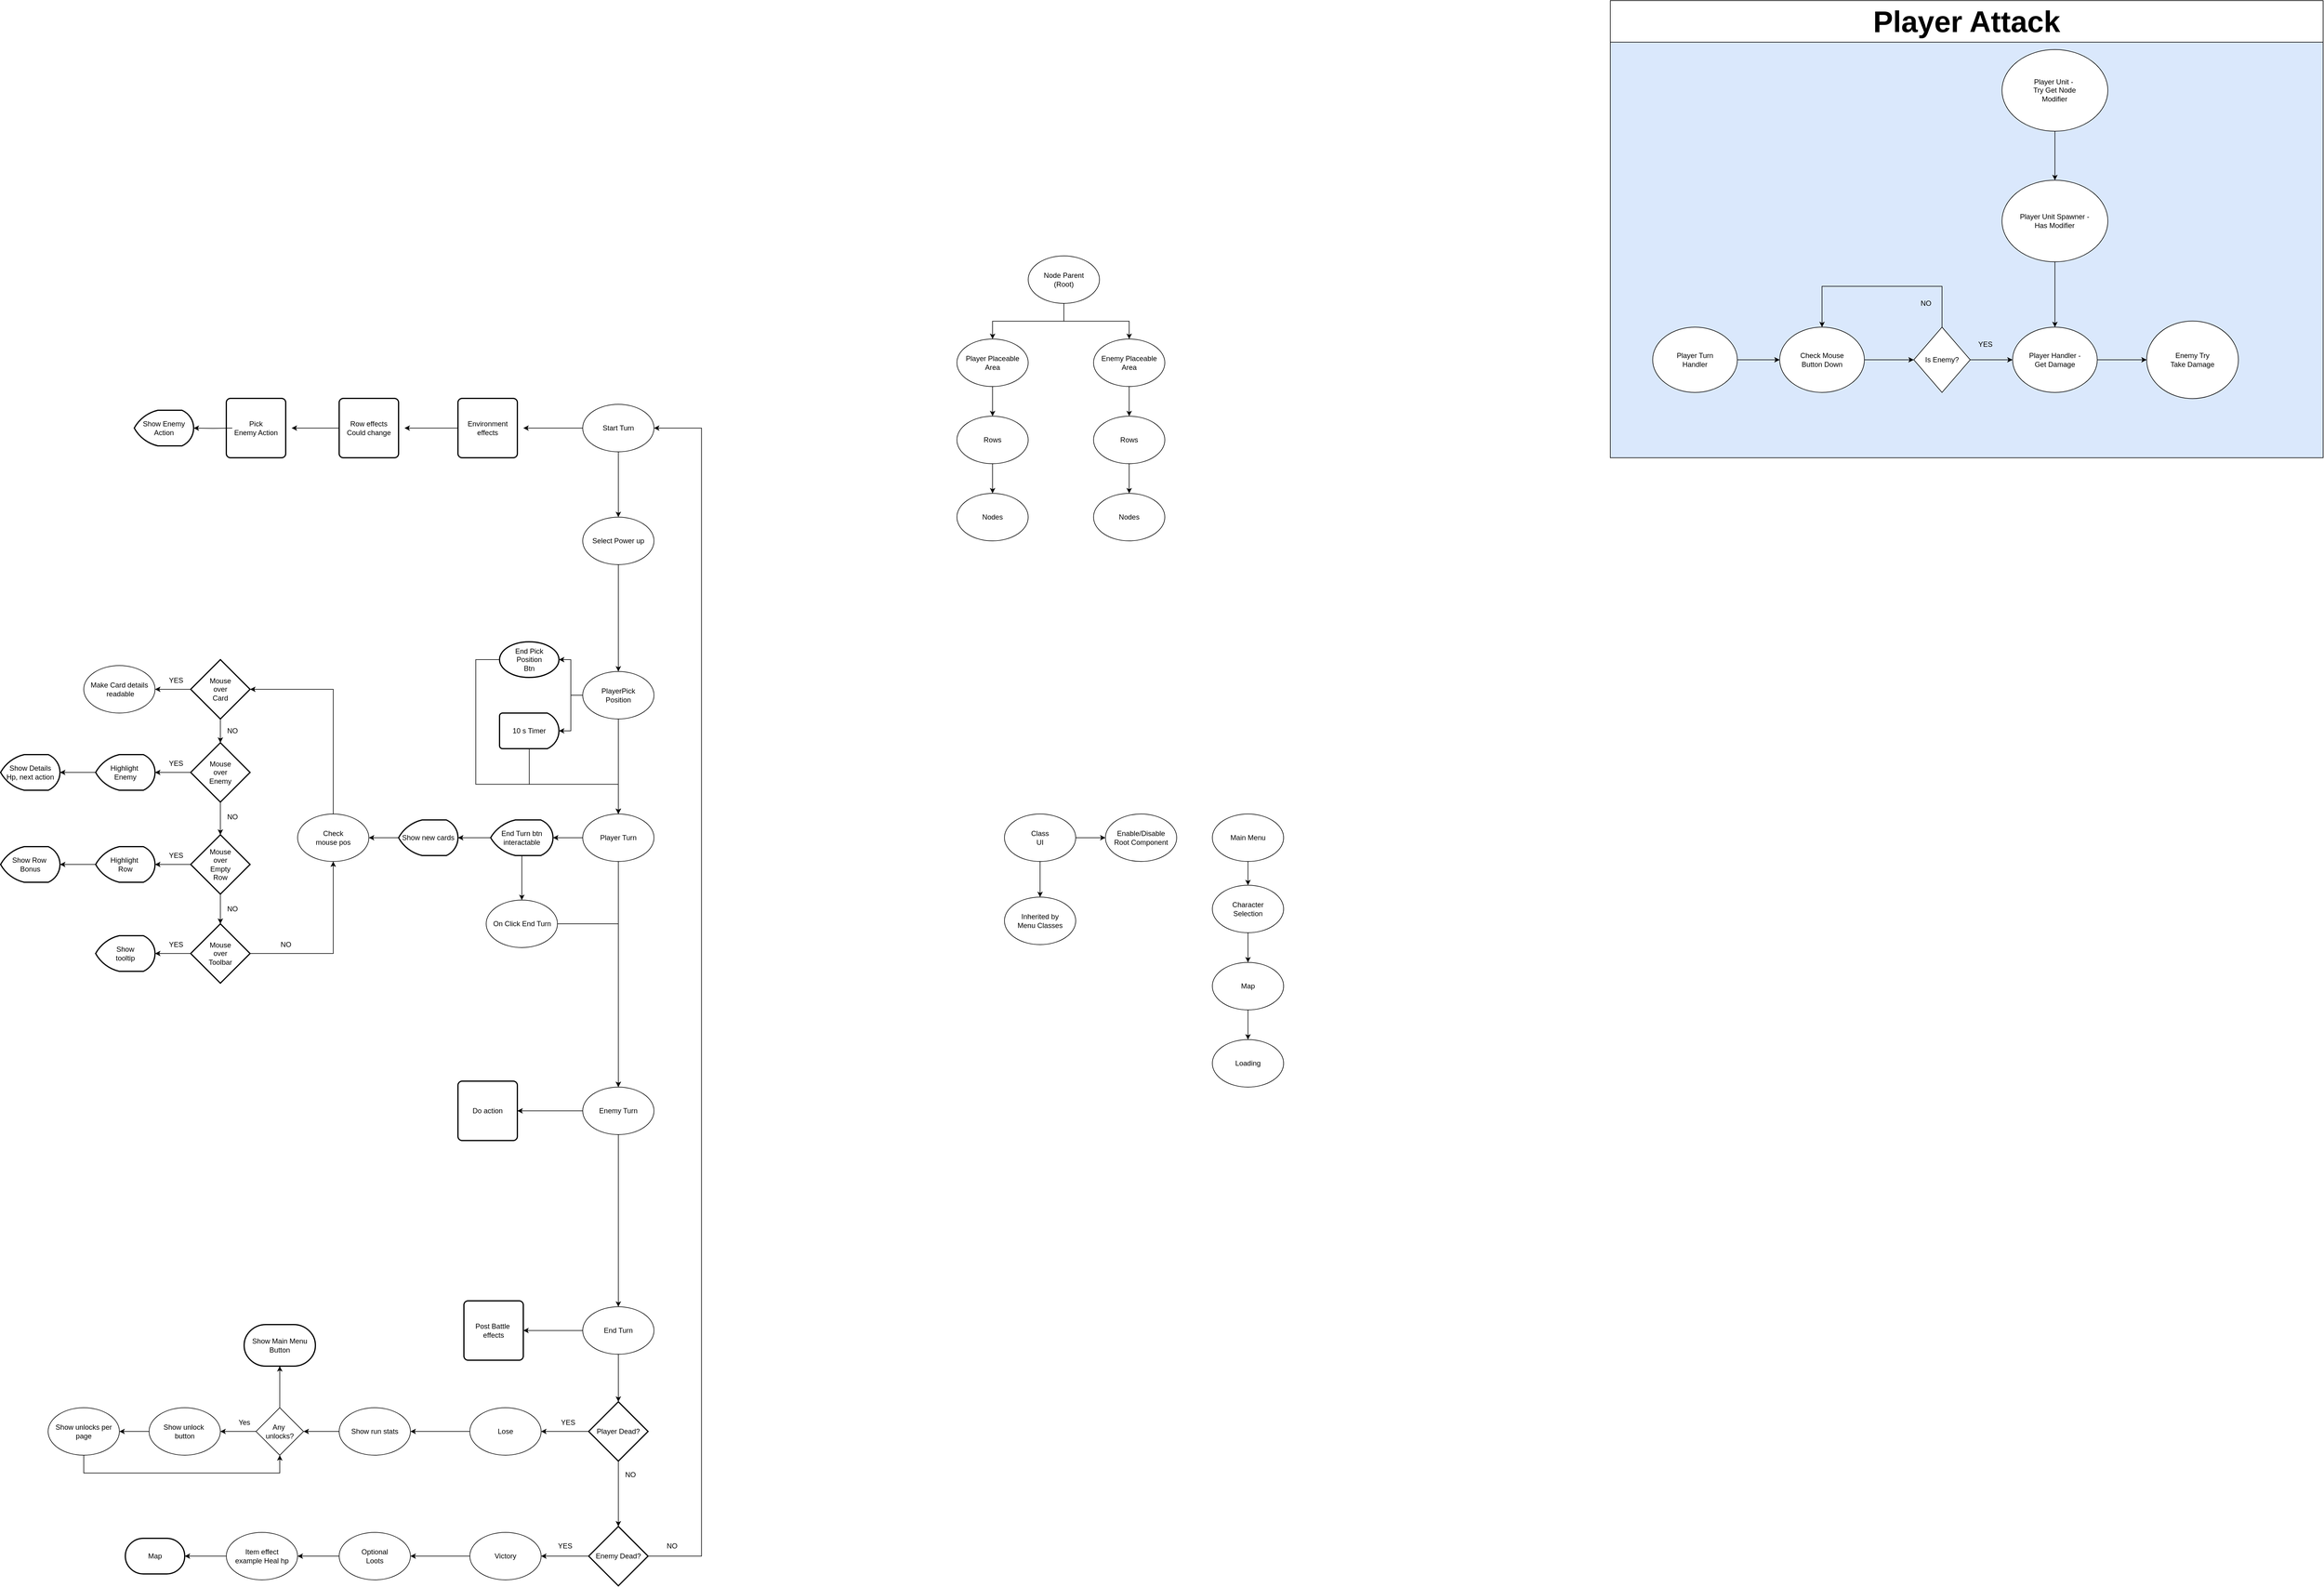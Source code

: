 <mxfile version="26.2.9">
  <diagram name="Page-1" id="uYaT6Kv0SU_o9kPGwDmr">
    <mxGraphModel dx="3152" dy="3391" grid="1" gridSize="10" guides="1" tooltips="1" connect="1" arrows="1" fold="1" page="1" pageScale="1" pageWidth="850" pageHeight="1100" math="0" shadow="0">
      <root>
        <mxCell id="0" />
        <mxCell id="1" parent="0" />
        <mxCell id="bbZ6ZN18grUARAi-AjBU-4" style="edgeStyle=orthogonalEdgeStyle;rounded=0;orthogonalLoop=1;jettySize=auto;html=1;entryX=0.5;entryY=0;entryDx=0;entryDy=0;" parent="1" source="OS3mKAPkZy1OICuxcwNQ-1" target="OS3mKAPkZy1OICuxcwNQ-2" edge="1">
          <mxGeometry relative="1" as="geometry" />
        </mxCell>
        <mxCell id="OS3mKAPkZy1OICuxcwNQ-1" value="Select Power up" style="ellipse;whiteSpace=wrap;html=1;" parent="1" vertex="1">
          <mxGeometry x="230" y="-440" width="120" height="80" as="geometry" />
        </mxCell>
        <mxCell id="bbZ6ZN18grUARAi-AjBU-2" style="edgeStyle=orthogonalEdgeStyle;rounded=0;orthogonalLoop=1;jettySize=auto;html=1;" parent="1" source="OS3mKAPkZy1OICuxcwNQ-2" target="OS3mKAPkZy1OICuxcwNQ-5" edge="1">
          <mxGeometry relative="1" as="geometry" />
        </mxCell>
        <mxCell id="OS3mKAPkZy1OICuxcwNQ-2" value="PlayerPick&lt;div&gt;Position&lt;/div&gt;" style="ellipse;whiteSpace=wrap;html=1;" parent="1" vertex="1">
          <mxGeometry x="230" y="-180" width="120" height="80" as="geometry" />
        </mxCell>
        <mxCell id="t4_ijsETieM0t6LIqUsj-41" style="edgeStyle=orthogonalEdgeStyle;rounded=0;orthogonalLoop=1;jettySize=auto;html=1;entryX=1;entryY=0.5;entryDx=0;entryDy=0;" parent="1" source="OS3mKAPkZy1OICuxcwNQ-4" edge="1">
          <mxGeometry relative="1" as="geometry">
            <mxPoint x="130" y="-590" as="targetPoint" />
          </mxGeometry>
        </mxCell>
        <mxCell id="t4_ijsETieM0t6LIqUsj-69" style="edgeStyle=orthogonalEdgeStyle;rounded=0;orthogonalLoop=1;jettySize=auto;html=1;entryX=0.5;entryY=0;entryDx=0;entryDy=0;" parent="1" source="OS3mKAPkZy1OICuxcwNQ-4" target="OS3mKAPkZy1OICuxcwNQ-1" edge="1">
          <mxGeometry relative="1" as="geometry" />
        </mxCell>
        <mxCell id="OS3mKAPkZy1OICuxcwNQ-4" value="Start Turn" style="ellipse;whiteSpace=wrap;html=1;" parent="1" vertex="1">
          <mxGeometry x="230" y="-630" width="120" height="80" as="geometry" />
        </mxCell>
        <mxCell id="OS3mKAPkZy1OICuxcwNQ-9" style="edgeStyle=orthogonalEdgeStyle;rounded=0;orthogonalLoop=1;jettySize=auto;html=1;entryX=0.5;entryY=0;entryDx=0;entryDy=0;" parent="1" source="OS3mKAPkZy1OICuxcwNQ-5" target="OS3mKAPkZy1OICuxcwNQ-8" edge="1">
          <mxGeometry relative="1" as="geometry" />
        </mxCell>
        <mxCell id="OS3mKAPkZy1OICuxcwNQ-5" value="Player Turn" style="ellipse;whiteSpace=wrap;html=1;" parent="1" vertex="1">
          <mxGeometry x="230" y="60" width="120" height="80" as="geometry" />
        </mxCell>
        <mxCell id="OS3mKAPkZy1OICuxcwNQ-11" style="edgeStyle=orthogonalEdgeStyle;rounded=0;orthogonalLoop=1;jettySize=auto;html=1;entryX=0.5;entryY=0;entryDx=0;entryDy=0;" parent="1" source="OS3mKAPkZy1OICuxcwNQ-8" target="OS3mKAPkZy1OICuxcwNQ-10" edge="1">
          <mxGeometry relative="1" as="geometry" />
        </mxCell>
        <mxCell id="t4_ijsETieM0t6LIqUsj-39" style="edgeStyle=orthogonalEdgeStyle;rounded=0;orthogonalLoop=1;jettySize=auto;html=1;entryX=1;entryY=0.5;entryDx=0;entryDy=0;" parent="1" source="OS3mKAPkZy1OICuxcwNQ-8" target="t4_ijsETieM0t6LIqUsj-38" edge="1">
          <mxGeometry relative="1" as="geometry" />
        </mxCell>
        <mxCell id="OS3mKAPkZy1OICuxcwNQ-8" value="Enemy Turn" style="ellipse;whiteSpace=wrap;html=1;" parent="1" vertex="1">
          <mxGeometry x="230" y="520" width="120" height="80" as="geometry" />
        </mxCell>
        <mxCell id="OS3mKAPkZy1OICuxcwNQ-13" style="edgeStyle=orthogonalEdgeStyle;rounded=0;orthogonalLoop=1;jettySize=auto;html=1;" parent="1" source="OS3mKAPkZy1OICuxcwNQ-10" target="OS3mKAPkZy1OICuxcwNQ-12" edge="1">
          <mxGeometry relative="1" as="geometry" />
        </mxCell>
        <mxCell id="t4_ijsETieM0t6LIqUsj-37" style="edgeStyle=orthogonalEdgeStyle;rounded=0;orthogonalLoop=1;jettySize=auto;html=1;" parent="1" source="OS3mKAPkZy1OICuxcwNQ-10" target="t4_ijsETieM0t6LIqUsj-36" edge="1">
          <mxGeometry relative="1" as="geometry" />
        </mxCell>
        <mxCell id="OS3mKAPkZy1OICuxcwNQ-10" value="End Turn" style="ellipse;whiteSpace=wrap;html=1;" parent="1" vertex="1">
          <mxGeometry x="230" y="890" width="120" height="80" as="geometry" />
        </mxCell>
        <mxCell id="OS3mKAPkZy1OICuxcwNQ-15" style="edgeStyle=orthogonalEdgeStyle;rounded=0;orthogonalLoop=1;jettySize=auto;html=1;" parent="1" source="OS3mKAPkZy1OICuxcwNQ-12" target="OS3mKAPkZy1OICuxcwNQ-14" edge="1">
          <mxGeometry relative="1" as="geometry" />
        </mxCell>
        <mxCell id="OS3mKAPkZy1OICuxcwNQ-12" value="Player Dead?" style="strokeWidth=2;html=1;shape=mxgraph.flowchart.decision;whiteSpace=wrap;" parent="1" vertex="1">
          <mxGeometry x="240" y="1050" width="100" height="100" as="geometry" />
        </mxCell>
        <mxCell id="QmYlwwuaD85ARAM7p4Gj-2" style="edgeStyle=orthogonalEdgeStyle;rounded=0;orthogonalLoop=1;jettySize=auto;html=1;entryX=1;entryY=0.5;entryDx=0;entryDy=0;" parent="1" source="OS3mKAPkZy1OICuxcwNQ-14" target="QmYlwwuaD85ARAM7p4Gj-1" edge="1">
          <mxGeometry relative="1" as="geometry" />
        </mxCell>
        <mxCell id="OS3mKAPkZy1OICuxcwNQ-14" value="Lose" style="ellipse;whiteSpace=wrap;html=1;" parent="1" vertex="1">
          <mxGeometry x="40" y="1060" width="120" height="80" as="geometry" />
        </mxCell>
        <mxCell id="OS3mKAPkZy1OICuxcwNQ-16" value="YES" style="text;html=1;align=center;verticalAlign=middle;resizable=0;points=[];autosize=1;strokeColor=none;fillColor=none;" parent="1" vertex="1">
          <mxGeometry x="180" y="1070" width="50" height="30" as="geometry" />
        </mxCell>
        <mxCell id="OS3mKAPkZy1OICuxcwNQ-20" style="edgeStyle=orthogonalEdgeStyle;rounded=0;orthogonalLoop=1;jettySize=auto;html=1;exitX=0;exitY=0.5;exitDx=0;exitDy=0;exitPerimeter=0;entryX=1;entryY=0.5;entryDx=0;entryDy=0;" parent="1" source="OS3mKAPkZy1OICuxcwNQ-18" target="OS3mKAPkZy1OICuxcwNQ-19" edge="1">
          <mxGeometry relative="1" as="geometry" />
        </mxCell>
        <mxCell id="bbZ6ZN18grUARAi-AjBU-6" style="edgeStyle=orthogonalEdgeStyle;rounded=0;orthogonalLoop=1;jettySize=auto;html=1;entryX=1;entryY=0.5;entryDx=0;entryDy=0;" parent="1" source="OS3mKAPkZy1OICuxcwNQ-18" target="OS3mKAPkZy1OICuxcwNQ-4" edge="1">
          <mxGeometry relative="1" as="geometry">
            <Array as="points">
              <mxPoint x="430" y="1310" />
              <mxPoint x="430" y="-590" />
            </Array>
          </mxGeometry>
        </mxCell>
        <mxCell id="OS3mKAPkZy1OICuxcwNQ-18" value="Enemy Dead?" style="strokeWidth=2;html=1;shape=mxgraph.flowchart.decision;whiteSpace=wrap;" parent="1" vertex="1">
          <mxGeometry x="240" y="1260" width="100" height="100" as="geometry" />
        </mxCell>
        <mxCell id="id3f2C6Toix-JOWdeI2l-3" style="edgeStyle=orthogonalEdgeStyle;rounded=0;orthogonalLoop=1;jettySize=auto;html=1;entryX=1;entryY=0.5;entryDx=0;entryDy=0;" parent="1" source="OS3mKAPkZy1OICuxcwNQ-19" target="id3f2C6Toix-JOWdeI2l-1" edge="1">
          <mxGeometry relative="1" as="geometry" />
        </mxCell>
        <mxCell id="OS3mKAPkZy1OICuxcwNQ-19" value="Victory" style="ellipse;whiteSpace=wrap;html=1;" parent="1" vertex="1">
          <mxGeometry x="40" y="1270" width="120" height="80" as="geometry" />
        </mxCell>
        <mxCell id="OS3mKAPkZy1OICuxcwNQ-21" value="YES" style="text;html=1;align=center;verticalAlign=middle;resizable=0;points=[];autosize=1;strokeColor=none;fillColor=none;" parent="1" vertex="1">
          <mxGeometry x="175" y="1278" width="50" height="30" as="geometry" />
        </mxCell>
        <mxCell id="OS3mKAPkZy1OICuxcwNQ-22" style="edgeStyle=orthogonalEdgeStyle;rounded=0;orthogonalLoop=1;jettySize=auto;html=1;entryX=0.5;entryY=0;entryDx=0;entryDy=0;entryPerimeter=0;" parent="1" source="OS3mKAPkZy1OICuxcwNQ-12" target="OS3mKAPkZy1OICuxcwNQ-18" edge="1">
          <mxGeometry relative="1" as="geometry" />
        </mxCell>
        <mxCell id="OS3mKAPkZy1OICuxcwNQ-23" value="NO" style="text;html=1;align=center;verticalAlign=middle;resizable=0;points=[];autosize=1;strokeColor=none;fillColor=none;" parent="1" vertex="1">
          <mxGeometry x="290" y="1158" width="40" height="30" as="geometry" />
        </mxCell>
        <mxCell id="OS3mKAPkZy1OICuxcwNQ-25" value="NO" style="text;html=1;align=center;verticalAlign=middle;resizable=0;points=[];autosize=1;strokeColor=none;fillColor=none;" parent="1" vertex="1">
          <mxGeometry x="360" y="1278" width="40" height="30" as="geometry" />
        </mxCell>
        <mxCell id="QmYlwwuaD85ARAM7p4Gj-4" style="edgeStyle=orthogonalEdgeStyle;rounded=0;orthogonalLoop=1;jettySize=auto;html=1;entryX=1;entryY=0.5;entryDx=0;entryDy=0;" parent="1" source="QmYlwwuaD85ARAM7p4Gj-1" target="QmYlwwuaD85ARAM7p4Gj-3" edge="1">
          <mxGeometry relative="1" as="geometry" />
        </mxCell>
        <mxCell id="QmYlwwuaD85ARAM7p4Gj-1" value="Show run stats" style="ellipse;whiteSpace=wrap;html=1;" parent="1" vertex="1">
          <mxGeometry x="-180" y="1060" width="120" height="80" as="geometry" />
        </mxCell>
        <mxCell id="QmYlwwuaD85ARAM7p4Gj-9" style="edgeStyle=orthogonalEdgeStyle;rounded=0;orthogonalLoop=1;jettySize=auto;html=1;entryX=1;entryY=0.5;entryDx=0;entryDy=0;" parent="1" source="QmYlwwuaD85ARAM7p4Gj-3" target="QmYlwwuaD85ARAM7p4Gj-8" edge="1">
          <mxGeometry relative="1" as="geometry" />
        </mxCell>
        <mxCell id="QmYlwwuaD85ARAM7p4Gj-3" value="Any&amp;nbsp;&lt;div&gt;unlocks?&lt;/div&gt;" style="rhombus;whiteSpace=wrap;html=1;" parent="1" vertex="1">
          <mxGeometry x="-320" y="1060" width="80" height="80" as="geometry" />
        </mxCell>
        <mxCell id="QmYlwwuaD85ARAM7p4Gj-11" style="edgeStyle=orthogonalEdgeStyle;rounded=0;orthogonalLoop=1;jettySize=auto;html=1;" parent="1" source="QmYlwwuaD85ARAM7p4Gj-8" target="QmYlwwuaD85ARAM7p4Gj-10" edge="1">
          <mxGeometry relative="1" as="geometry" />
        </mxCell>
        <mxCell id="QmYlwwuaD85ARAM7p4Gj-8" value="Show unlock&amp;nbsp;&lt;div&gt;button&lt;/div&gt;" style="ellipse;whiteSpace=wrap;html=1;" parent="1" vertex="1">
          <mxGeometry x="-500" y="1060" width="120" height="80" as="geometry" />
        </mxCell>
        <mxCell id="QmYlwwuaD85ARAM7p4Gj-12" style="edgeStyle=orthogonalEdgeStyle;rounded=0;orthogonalLoop=1;jettySize=auto;html=1;entryX=0.5;entryY=1;entryDx=0;entryDy=0;" parent="1" source="QmYlwwuaD85ARAM7p4Gj-10" target="QmYlwwuaD85ARAM7p4Gj-3" edge="1">
          <mxGeometry relative="1" as="geometry">
            <Array as="points">
              <mxPoint x="-610" y="1170" />
              <mxPoint x="-280" y="1170" />
            </Array>
          </mxGeometry>
        </mxCell>
        <mxCell id="QmYlwwuaD85ARAM7p4Gj-10" value="Show unlocks per page" style="ellipse;whiteSpace=wrap;html=1;" parent="1" vertex="1">
          <mxGeometry x="-670" y="1060" width="120" height="80" as="geometry" />
        </mxCell>
        <mxCell id="QmYlwwuaD85ARAM7p4Gj-13" value="Yes" style="text;html=1;align=center;verticalAlign=middle;resizable=0;points=[];autosize=1;strokeColor=none;fillColor=none;" parent="1" vertex="1">
          <mxGeometry x="-360" y="1070" width="40" height="30" as="geometry" />
        </mxCell>
        <mxCell id="bbZ6ZN18grUARAi-AjBU-9" value="Map" style="strokeWidth=2;html=1;shape=mxgraph.flowchart.terminator;whiteSpace=wrap;" parent="1" vertex="1">
          <mxGeometry x="-540" y="1280" width="100" height="60" as="geometry" />
        </mxCell>
        <mxCell id="bbZ6ZN18grUARAi-AjBU-11" value="Show Main Menu Button" style="strokeWidth=2;html=1;shape=mxgraph.flowchart.terminator;whiteSpace=wrap;" parent="1" vertex="1">
          <mxGeometry x="-340" y="920" width="120" height="70" as="geometry" />
        </mxCell>
        <mxCell id="bbZ6ZN18grUARAi-AjBU-12" style="edgeStyle=orthogonalEdgeStyle;rounded=0;orthogonalLoop=1;jettySize=auto;html=1;entryX=0.5;entryY=1;entryDx=0;entryDy=0;entryPerimeter=0;" parent="1" source="QmYlwwuaD85ARAM7p4Gj-3" target="bbZ6ZN18grUARAi-AjBU-11" edge="1">
          <mxGeometry relative="1" as="geometry" />
        </mxCell>
        <mxCell id="id3f2C6Toix-JOWdeI2l-5" style="edgeStyle=orthogonalEdgeStyle;rounded=0;orthogonalLoop=1;jettySize=auto;html=1;entryX=1;entryY=0.5;entryDx=0;entryDy=0;" parent="1" source="id3f2C6Toix-JOWdeI2l-1" target="id3f2C6Toix-JOWdeI2l-4" edge="1">
          <mxGeometry relative="1" as="geometry" />
        </mxCell>
        <mxCell id="id3f2C6Toix-JOWdeI2l-1" value="Optional&lt;div&gt;Loots&lt;/div&gt;" style="ellipse;whiteSpace=wrap;html=1;" parent="1" vertex="1">
          <mxGeometry x="-180" y="1270" width="120" height="80" as="geometry" />
        </mxCell>
        <mxCell id="id3f2C6Toix-JOWdeI2l-4" value="Item effect&lt;div&gt;example Heal hp&lt;/div&gt;" style="ellipse;whiteSpace=wrap;html=1;" parent="1" vertex="1">
          <mxGeometry x="-370" y="1270" width="120" height="80" as="geometry" />
        </mxCell>
        <mxCell id="id3f2C6Toix-JOWdeI2l-6" style="edgeStyle=orthogonalEdgeStyle;rounded=0;orthogonalLoop=1;jettySize=auto;html=1;entryX=1;entryY=0.5;entryDx=0;entryDy=0;entryPerimeter=0;" parent="1" source="id3f2C6Toix-JOWdeI2l-4" target="bbZ6ZN18grUARAi-AjBU-9" edge="1">
          <mxGeometry relative="1" as="geometry" />
        </mxCell>
        <mxCell id="t4_ijsETieM0t6LIqUsj-3" style="edgeStyle=orthogonalEdgeStyle;rounded=0;orthogonalLoop=1;jettySize=auto;html=1;" parent="1" source="t4_ijsETieM0t6LIqUsj-1" target="t4_ijsETieM0t6LIqUsj-2" edge="1">
          <mxGeometry relative="1" as="geometry" />
        </mxCell>
        <mxCell id="t4_ijsETieM0t6LIqUsj-5" style="edgeStyle=orthogonalEdgeStyle;rounded=0;orthogonalLoop=1;jettySize=auto;html=1;" parent="1" source="t4_ijsETieM0t6LIqUsj-1" target="t4_ijsETieM0t6LIqUsj-4" edge="1">
          <mxGeometry relative="1" as="geometry" />
        </mxCell>
        <mxCell id="t4_ijsETieM0t6LIqUsj-1" value="&lt;div&gt;Class&lt;/div&gt;UI" style="ellipse;whiteSpace=wrap;html=1;" parent="1" vertex="1">
          <mxGeometry x="940" y="60" width="120" height="80" as="geometry" />
        </mxCell>
        <mxCell id="t4_ijsETieM0t6LIqUsj-2" value="Enable/Disable&lt;div&gt;Root Component&lt;/div&gt;" style="ellipse;whiteSpace=wrap;html=1;" parent="1" vertex="1">
          <mxGeometry x="1110" y="60" width="120" height="80" as="geometry" />
        </mxCell>
        <mxCell id="t4_ijsETieM0t6LIqUsj-4" value="Inherited by&lt;div&gt;Menu Classes&lt;/div&gt;" style="ellipse;whiteSpace=wrap;html=1;" parent="1" vertex="1">
          <mxGeometry x="940" y="200" width="120" height="80" as="geometry" />
        </mxCell>
        <mxCell id="t4_ijsETieM0t6LIqUsj-9" style="edgeStyle=orthogonalEdgeStyle;rounded=0;orthogonalLoop=1;jettySize=auto;html=1;entryX=0.5;entryY=0;entryDx=0;entryDy=0;" parent="1" source="t4_ijsETieM0t6LIqUsj-6" target="t4_ijsETieM0t6LIqUsj-7" edge="1">
          <mxGeometry relative="1" as="geometry" />
        </mxCell>
        <mxCell id="t4_ijsETieM0t6LIqUsj-6" value="Main Menu" style="ellipse;whiteSpace=wrap;html=1;" parent="1" vertex="1">
          <mxGeometry x="1290" y="60" width="120" height="80" as="geometry" />
        </mxCell>
        <mxCell id="t4_ijsETieM0t6LIqUsj-10" style="edgeStyle=orthogonalEdgeStyle;rounded=0;orthogonalLoop=1;jettySize=auto;html=1;entryX=0.5;entryY=0;entryDx=0;entryDy=0;" parent="1" source="t4_ijsETieM0t6LIqUsj-7" target="t4_ijsETieM0t6LIqUsj-8" edge="1">
          <mxGeometry relative="1" as="geometry" />
        </mxCell>
        <mxCell id="t4_ijsETieM0t6LIqUsj-7" value="Character&lt;div&gt;Selection&lt;/div&gt;" style="ellipse;whiteSpace=wrap;html=1;" parent="1" vertex="1">
          <mxGeometry x="1290" y="180" width="120" height="80" as="geometry" />
        </mxCell>
        <mxCell id="t4_ijsETieM0t6LIqUsj-12" style="edgeStyle=orthogonalEdgeStyle;rounded=0;orthogonalLoop=1;jettySize=auto;html=1;entryX=0.5;entryY=0;entryDx=0;entryDy=0;" parent="1" source="t4_ijsETieM0t6LIqUsj-8" target="t4_ijsETieM0t6LIqUsj-11" edge="1">
          <mxGeometry relative="1" as="geometry" />
        </mxCell>
        <mxCell id="t4_ijsETieM0t6LIqUsj-8" value="Map" style="ellipse;whiteSpace=wrap;html=1;" parent="1" vertex="1">
          <mxGeometry x="1290" y="310" width="120" height="80" as="geometry" />
        </mxCell>
        <mxCell id="t4_ijsETieM0t6LIqUsj-11" value="Loading" style="ellipse;whiteSpace=wrap;html=1;" parent="1" vertex="1">
          <mxGeometry x="1290" y="440" width="120" height="80" as="geometry" />
        </mxCell>
        <mxCell id="t4_ijsETieM0t6LIqUsj-36" value="Post Battle&amp;nbsp;&lt;div&gt;effects&lt;/div&gt;" style="rounded=1;whiteSpace=wrap;html=1;absoluteArcSize=1;arcSize=14;strokeWidth=2;" parent="1" vertex="1">
          <mxGeometry x="30" y="880" width="100" height="100" as="geometry" />
        </mxCell>
        <mxCell id="t4_ijsETieM0t6LIqUsj-38" value="Do action" style="rounded=1;whiteSpace=wrap;html=1;absoluteArcSize=1;arcSize=14;strokeWidth=2;" parent="1" vertex="1">
          <mxGeometry x="20" y="510" width="100" height="100" as="geometry" />
        </mxCell>
        <mxCell id="t4_ijsETieM0t6LIqUsj-43" style="edgeStyle=orthogonalEdgeStyle;rounded=0;orthogonalLoop=1;jettySize=auto;html=1;entryX=1;entryY=0.5;entryDx=0;entryDy=0;" parent="1" edge="1">
          <mxGeometry relative="1" as="geometry">
            <mxPoint x="30" y="-590" as="sourcePoint" />
            <mxPoint x="-70" y="-590" as="targetPoint" />
          </mxGeometry>
        </mxCell>
        <mxCell id="t4_ijsETieM0t6LIqUsj-40" value="Environment effects" style="rounded=1;whiteSpace=wrap;html=1;absoluteArcSize=1;arcSize=14;strokeWidth=2;" parent="1" vertex="1">
          <mxGeometry x="20" y="-640" width="100" height="100" as="geometry" />
        </mxCell>
        <mxCell id="t4_ijsETieM0t6LIqUsj-45" style="edgeStyle=orthogonalEdgeStyle;rounded=0;orthogonalLoop=1;jettySize=auto;html=1;entryX=1;entryY=0.5;entryDx=0;entryDy=0;" parent="1" edge="1">
          <mxGeometry relative="1" as="geometry">
            <mxPoint x="-170" y="-590" as="sourcePoint" />
            <mxPoint x="-260" y="-590" as="targetPoint" />
          </mxGeometry>
        </mxCell>
        <mxCell id="t4_ijsETieM0t6LIqUsj-42" value="Row effects&lt;div&gt;Could change&lt;/div&gt;" style="rounded=1;whiteSpace=wrap;html=1;absoluteArcSize=1;arcSize=14;strokeWidth=2;" parent="1" vertex="1">
          <mxGeometry x="-180" y="-640" width="100" height="100" as="geometry" />
        </mxCell>
        <mxCell id="t4_ijsETieM0t6LIqUsj-44" value="&lt;div&gt;Pick&lt;/div&gt;Enemy Action" style="rounded=1;whiteSpace=wrap;html=1;absoluteArcSize=1;arcSize=14;strokeWidth=2;" parent="1" vertex="1">
          <mxGeometry x="-370" y="-640" width="100" height="100" as="geometry" />
        </mxCell>
        <mxCell id="t4_ijsETieM0t6LIqUsj-46" value="Show Enemy&lt;div&gt;Action&lt;/div&gt;" style="strokeWidth=2;html=1;shape=mxgraph.flowchart.display;whiteSpace=wrap;" parent="1" vertex="1">
          <mxGeometry x="-525" y="-620" width="100" height="60" as="geometry" />
        </mxCell>
        <mxCell id="t4_ijsETieM0t6LIqUsj-48" style="edgeStyle=orthogonalEdgeStyle;rounded=0;orthogonalLoop=1;jettySize=auto;html=1;entryX=1;entryY=0.5;entryDx=0;entryDy=0;entryPerimeter=0;" parent="1" target="t4_ijsETieM0t6LIqUsj-46" edge="1">
          <mxGeometry relative="1" as="geometry">
            <mxPoint x="-360" y="-590" as="sourcePoint" />
          </mxGeometry>
        </mxCell>
        <mxCell id="t4_ijsETieM0t6LIqUsj-59" style="edgeStyle=orthogonalEdgeStyle;rounded=0;orthogonalLoop=1;jettySize=auto;html=1;entryX=0.5;entryY=0;entryDx=0;entryDy=0;" parent="1" source="t4_ijsETieM0t6LIqUsj-49" target="OS3mKAPkZy1OICuxcwNQ-5" edge="1">
          <mxGeometry relative="1" as="geometry">
            <Array as="points">
              <mxPoint x="140" y="10" />
              <mxPoint x="290" y="10" />
            </Array>
          </mxGeometry>
        </mxCell>
        <mxCell id="t4_ijsETieM0t6LIqUsj-49" value="10 s Timer" style="strokeWidth=2;html=1;shape=mxgraph.flowchart.delay;whiteSpace=wrap;" parent="1" vertex="1">
          <mxGeometry x="90" y="-110" width="100" height="60" as="geometry" />
        </mxCell>
        <mxCell id="t4_ijsETieM0t6LIqUsj-50" style="edgeStyle=orthogonalEdgeStyle;rounded=0;orthogonalLoop=1;jettySize=auto;html=1;entryX=1;entryY=0.5;entryDx=0;entryDy=0;entryPerimeter=0;" parent="1" source="OS3mKAPkZy1OICuxcwNQ-2" target="t4_ijsETieM0t6LIqUsj-49" edge="1">
          <mxGeometry relative="1" as="geometry" />
        </mxCell>
        <mxCell id="t4_ijsETieM0t6LIqUsj-62" style="edgeStyle=orthogonalEdgeStyle;rounded=0;orthogonalLoop=1;jettySize=auto;html=1;entryX=0.5;entryY=0;entryDx=0;entryDy=0;" parent="1" source="t4_ijsETieM0t6LIqUsj-60" target="OS3mKAPkZy1OICuxcwNQ-5" edge="1">
          <mxGeometry relative="1" as="geometry">
            <Array as="points">
              <mxPoint x="50" y="-200" />
              <mxPoint x="50" y="10" />
              <mxPoint x="290" y="10" />
            </Array>
          </mxGeometry>
        </mxCell>
        <mxCell id="t4_ijsETieM0t6LIqUsj-60" value="End Pick&lt;div&gt;Position&lt;/div&gt;&lt;div&gt;Btn&lt;/div&gt;" style="strokeWidth=2;html=1;shape=mxgraph.flowchart.start_1;whiteSpace=wrap;" parent="1" vertex="1">
          <mxGeometry x="90" y="-230" width="100" height="60" as="geometry" />
        </mxCell>
        <mxCell id="t4_ijsETieM0t6LIqUsj-61" style="edgeStyle=orthogonalEdgeStyle;rounded=0;orthogonalLoop=1;jettySize=auto;html=1;entryX=1;entryY=0.5;entryDx=0;entryDy=0;entryPerimeter=0;" parent="1" source="OS3mKAPkZy1OICuxcwNQ-2" target="t4_ijsETieM0t6LIqUsj-60" edge="1">
          <mxGeometry relative="1" as="geometry" />
        </mxCell>
        <mxCell id="t4_ijsETieM0t6LIqUsj-110" style="edgeStyle=orthogonalEdgeStyle;rounded=0;orthogonalLoop=1;jettySize=auto;html=1;entryX=0.5;entryY=0;entryDx=0;entryDy=0;" parent="1" source="t4_ijsETieM0t6LIqUsj-63" target="t4_ijsETieM0t6LIqUsj-109" edge="1">
          <mxGeometry relative="1" as="geometry" />
        </mxCell>
        <mxCell id="t4_ijsETieM0t6LIqUsj-63" value="End Turn btn&lt;div&gt;interactable&lt;/div&gt;" style="strokeWidth=2;html=1;shape=mxgraph.flowchart.display;whiteSpace=wrap;" parent="1" vertex="1">
          <mxGeometry x="75" y="70" width="105" height="60" as="geometry" />
        </mxCell>
        <mxCell id="t4_ijsETieM0t6LIqUsj-64" style="edgeStyle=orthogonalEdgeStyle;rounded=0;orthogonalLoop=1;jettySize=auto;html=1;entryX=1;entryY=0.5;entryDx=0;entryDy=0;entryPerimeter=0;" parent="1" source="OS3mKAPkZy1OICuxcwNQ-5" target="t4_ijsETieM0t6LIqUsj-63" edge="1">
          <mxGeometry relative="1" as="geometry" />
        </mxCell>
        <mxCell id="t4_ijsETieM0t6LIqUsj-70" style="edgeStyle=orthogonalEdgeStyle;rounded=0;orthogonalLoop=1;jettySize=auto;html=1;entryX=1;entryY=0.5;entryDx=0;entryDy=0;" parent="1" source="t4_ijsETieM0t6LIqUsj-65" target="t4_ijsETieM0t6LIqUsj-68" edge="1">
          <mxGeometry relative="1" as="geometry" />
        </mxCell>
        <mxCell id="t4_ijsETieM0t6LIqUsj-65" value="Show new cards" style="strokeWidth=2;html=1;shape=mxgraph.flowchart.display;whiteSpace=wrap;" parent="1" vertex="1">
          <mxGeometry x="-80" y="70" width="100" height="60" as="geometry" />
        </mxCell>
        <mxCell id="t4_ijsETieM0t6LIqUsj-66" style="edgeStyle=orthogonalEdgeStyle;rounded=0;orthogonalLoop=1;jettySize=auto;html=1;entryX=1;entryY=0.5;entryDx=0;entryDy=0;entryPerimeter=0;" parent="1" source="t4_ijsETieM0t6LIqUsj-63" target="t4_ijsETieM0t6LIqUsj-65" edge="1">
          <mxGeometry relative="1" as="geometry" />
        </mxCell>
        <mxCell id="t4_ijsETieM0t6LIqUsj-68" value="&lt;div&gt;&lt;span style=&quot;background-color: transparent; color: light-dark(rgb(0, 0, 0), rgb(255, 255, 255));&quot;&gt;Check&lt;/span&gt;&lt;/div&gt;&lt;div&gt;mouse pos&lt;/div&gt;" style="ellipse;whiteSpace=wrap;html=1;" parent="1" vertex="1">
          <mxGeometry x="-250" y="60" width="120" height="80" as="geometry" />
        </mxCell>
        <mxCell id="t4_ijsETieM0t6LIqUsj-76" style="edgeStyle=orthogonalEdgeStyle;rounded=0;orthogonalLoop=1;jettySize=auto;html=1;entryX=1;entryY=0.5;entryDx=0;entryDy=0;" parent="1" source="t4_ijsETieM0t6LIqUsj-71" target="t4_ijsETieM0t6LIqUsj-73" edge="1">
          <mxGeometry relative="1" as="geometry" />
        </mxCell>
        <mxCell id="t4_ijsETieM0t6LIqUsj-71" value="Mouse&lt;div&gt;over&lt;/div&gt;&lt;div&gt;Card&lt;/div&gt;" style="strokeWidth=2;html=1;shape=mxgraph.flowchart.decision;whiteSpace=wrap;" parent="1" vertex="1">
          <mxGeometry x="-430" y="-200" width="100" height="100" as="geometry" />
        </mxCell>
        <mxCell id="t4_ijsETieM0t6LIqUsj-73" value="Make Card details&lt;br&gt;&lt;div&gt;&amp;nbsp;readable&lt;/div&gt;" style="ellipse;whiteSpace=wrap;html=1;" parent="1" vertex="1">
          <mxGeometry x="-610" y="-190" width="120" height="80" as="geometry" />
        </mxCell>
        <mxCell id="t4_ijsETieM0t6LIqUsj-75" value="YES" style="text;html=1;align=center;verticalAlign=middle;resizable=0;points=[];autosize=1;strokeColor=none;fillColor=none;" parent="1" vertex="1">
          <mxGeometry x="-480" y="-180" width="50" height="30" as="geometry" />
        </mxCell>
        <mxCell id="t4_ijsETieM0t6LIqUsj-78" value="Mouse&lt;div&gt;over&lt;/div&gt;&lt;div&gt;Enemy&lt;/div&gt;" style="strokeWidth=2;html=1;shape=mxgraph.flowchart.decision;whiteSpace=wrap;" parent="1" vertex="1">
          <mxGeometry x="-430" y="-60" width="100" height="100" as="geometry" />
        </mxCell>
        <mxCell id="t4_ijsETieM0t6LIqUsj-79" style="edgeStyle=orthogonalEdgeStyle;rounded=0;orthogonalLoop=1;jettySize=auto;html=1;entryX=0.5;entryY=0;entryDx=0;entryDy=0;entryPerimeter=0;" parent="1" source="t4_ijsETieM0t6LIqUsj-71" target="t4_ijsETieM0t6LIqUsj-78" edge="1">
          <mxGeometry relative="1" as="geometry" />
        </mxCell>
        <mxCell id="t4_ijsETieM0t6LIqUsj-80" value="NO" style="text;html=1;align=center;verticalAlign=middle;resizable=0;points=[];autosize=1;strokeColor=none;fillColor=none;" parent="1" vertex="1">
          <mxGeometry x="-380" y="-95" width="40" height="30" as="geometry" />
        </mxCell>
        <mxCell id="t4_ijsETieM0t6LIqUsj-83" value="Highlight&amp;nbsp;&lt;div&gt;Enemy&lt;/div&gt;" style="strokeWidth=2;html=1;shape=mxgraph.flowchart.display;whiteSpace=wrap;" parent="1" vertex="1">
          <mxGeometry x="-590" y="-40" width="100" height="60" as="geometry" />
        </mxCell>
        <mxCell id="t4_ijsETieM0t6LIqUsj-84" style="edgeStyle=orthogonalEdgeStyle;rounded=0;orthogonalLoop=1;jettySize=auto;html=1;entryX=1;entryY=0.5;entryDx=0;entryDy=0;entryPerimeter=0;" parent="1" source="t4_ijsETieM0t6LIqUsj-78" target="t4_ijsETieM0t6LIqUsj-83" edge="1">
          <mxGeometry relative="1" as="geometry" />
        </mxCell>
        <mxCell id="t4_ijsETieM0t6LIqUsj-87" value="YES" style="text;html=1;align=center;verticalAlign=middle;resizable=0;points=[];autosize=1;strokeColor=none;fillColor=none;" parent="1" vertex="1">
          <mxGeometry x="-480" y="-40" width="50" height="30" as="geometry" />
        </mxCell>
        <mxCell id="t4_ijsETieM0t6LIqUsj-89" value="Mouse&lt;div&gt;over&lt;/div&gt;&lt;div&gt;Empty&lt;/div&gt;&lt;div&gt;Row&lt;/div&gt;" style="strokeWidth=2;html=1;shape=mxgraph.flowchart.decision;whiteSpace=wrap;" parent="1" vertex="1">
          <mxGeometry x="-430" y="95" width="100" height="100" as="geometry" />
        </mxCell>
        <mxCell id="t4_ijsETieM0t6LIqUsj-90" style="edgeStyle=orthogonalEdgeStyle;rounded=0;orthogonalLoop=1;jettySize=auto;html=1;entryX=0.5;entryY=0;entryDx=0;entryDy=0;entryPerimeter=0;" parent="1" source="t4_ijsETieM0t6LIqUsj-78" target="t4_ijsETieM0t6LIqUsj-89" edge="1">
          <mxGeometry relative="1" as="geometry" />
        </mxCell>
        <mxCell id="t4_ijsETieM0t6LIqUsj-91" value="NO" style="text;html=1;align=center;verticalAlign=middle;resizable=0;points=[];autosize=1;strokeColor=none;fillColor=none;" parent="1" vertex="1">
          <mxGeometry x="-380" y="50" width="40" height="30" as="geometry" />
        </mxCell>
        <mxCell id="t4_ijsETieM0t6LIqUsj-92" value="Highlight&amp;nbsp;&lt;div&gt;Row&lt;/div&gt;" style="strokeWidth=2;html=1;shape=mxgraph.flowchart.display;whiteSpace=wrap;" parent="1" vertex="1">
          <mxGeometry x="-590" y="115" width="100" height="60" as="geometry" />
        </mxCell>
        <mxCell id="t4_ijsETieM0t6LIqUsj-93" style="edgeStyle=orthogonalEdgeStyle;rounded=0;orthogonalLoop=1;jettySize=auto;html=1;entryX=1;entryY=0.5;entryDx=0;entryDy=0;entryPerimeter=0;" parent="1" source="t4_ijsETieM0t6LIqUsj-89" target="t4_ijsETieM0t6LIqUsj-92" edge="1">
          <mxGeometry relative="1" as="geometry" />
        </mxCell>
        <mxCell id="t4_ijsETieM0t6LIqUsj-94" value="Show Row&amp;nbsp;&lt;div&gt;Bonus&lt;/div&gt;" style="strokeWidth=2;html=1;shape=mxgraph.flowchart.display;whiteSpace=wrap;" parent="1" vertex="1">
          <mxGeometry x="-750" y="115" width="100" height="60" as="geometry" />
        </mxCell>
        <mxCell id="t4_ijsETieM0t6LIqUsj-95" style="edgeStyle=orthogonalEdgeStyle;rounded=0;orthogonalLoop=1;jettySize=auto;html=1;entryX=1;entryY=0.5;entryDx=0;entryDy=0;entryPerimeter=0;" parent="1" source="t4_ijsETieM0t6LIqUsj-92" target="t4_ijsETieM0t6LIqUsj-94" edge="1">
          <mxGeometry relative="1" as="geometry" />
        </mxCell>
        <mxCell id="t4_ijsETieM0t6LIqUsj-96" value="Show Details&lt;div&gt;Hp, next action&lt;/div&gt;" style="strokeWidth=2;html=1;shape=mxgraph.flowchart.display;whiteSpace=wrap;" parent="1" vertex="1">
          <mxGeometry x="-750" y="-40" width="100" height="60" as="geometry" />
        </mxCell>
        <mxCell id="t4_ijsETieM0t6LIqUsj-97" style="edgeStyle=orthogonalEdgeStyle;rounded=0;orthogonalLoop=1;jettySize=auto;html=1;entryX=1;entryY=0.5;entryDx=0;entryDy=0;entryPerimeter=0;" parent="1" source="t4_ijsETieM0t6LIqUsj-83" target="t4_ijsETieM0t6LIqUsj-96" edge="1">
          <mxGeometry relative="1" as="geometry" />
        </mxCell>
        <mxCell id="t4_ijsETieM0t6LIqUsj-98" style="edgeStyle=orthogonalEdgeStyle;rounded=0;orthogonalLoop=1;jettySize=auto;html=1;entryX=1;entryY=0.5;entryDx=0;entryDy=0;entryPerimeter=0;" parent="1" source="t4_ijsETieM0t6LIqUsj-68" target="t4_ijsETieM0t6LIqUsj-71" edge="1">
          <mxGeometry relative="1" as="geometry">
            <Array as="points">
              <mxPoint x="-190" y="-150" />
            </Array>
          </mxGeometry>
        </mxCell>
        <mxCell id="t4_ijsETieM0t6LIqUsj-105" style="edgeStyle=orthogonalEdgeStyle;rounded=0;orthogonalLoop=1;jettySize=auto;html=1;entryX=0.5;entryY=1;entryDx=0;entryDy=0;" parent="1" source="t4_ijsETieM0t6LIqUsj-99" target="t4_ijsETieM0t6LIqUsj-68" edge="1">
          <mxGeometry relative="1" as="geometry" />
        </mxCell>
        <mxCell id="t4_ijsETieM0t6LIqUsj-99" value="Mouse&lt;div&gt;over&lt;/div&gt;&lt;div&gt;Toolbar&lt;/div&gt;" style="strokeWidth=2;html=1;shape=mxgraph.flowchart.decision;whiteSpace=wrap;" parent="1" vertex="1">
          <mxGeometry x="-430" y="245" width="100" height="100" as="geometry" />
        </mxCell>
        <mxCell id="t4_ijsETieM0t6LIqUsj-101" style="edgeStyle=orthogonalEdgeStyle;rounded=0;orthogonalLoop=1;jettySize=auto;html=1;entryX=0.5;entryY=0;entryDx=0;entryDy=0;entryPerimeter=0;" parent="1" source="t4_ijsETieM0t6LIqUsj-89" target="t4_ijsETieM0t6LIqUsj-99" edge="1">
          <mxGeometry relative="1" as="geometry" />
        </mxCell>
        <mxCell id="t4_ijsETieM0t6LIqUsj-102" value="NO" style="text;html=1;align=center;verticalAlign=middle;resizable=0;points=[];autosize=1;strokeColor=none;fillColor=none;" parent="1" vertex="1">
          <mxGeometry x="-380" y="205" width="40" height="30" as="geometry" />
        </mxCell>
        <mxCell id="t4_ijsETieM0t6LIqUsj-103" value="Show&lt;div&gt;tooltip&lt;/div&gt;" style="strokeWidth=2;html=1;shape=mxgraph.flowchart.display;whiteSpace=wrap;" parent="1" vertex="1">
          <mxGeometry x="-590" y="265" width="100" height="60" as="geometry" />
        </mxCell>
        <mxCell id="t4_ijsETieM0t6LIqUsj-104" style="edgeStyle=orthogonalEdgeStyle;rounded=0;orthogonalLoop=1;jettySize=auto;html=1;entryX=1;entryY=0.5;entryDx=0;entryDy=0;entryPerimeter=0;" parent="1" source="t4_ijsETieM0t6LIqUsj-99" target="t4_ijsETieM0t6LIqUsj-103" edge="1">
          <mxGeometry relative="1" as="geometry" />
        </mxCell>
        <mxCell id="t4_ijsETieM0t6LIqUsj-106" value="YES" style="text;html=1;align=center;verticalAlign=middle;resizable=0;points=[];autosize=1;strokeColor=none;fillColor=none;" parent="1" vertex="1">
          <mxGeometry x="-480" y="265" width="50" height="30" as="geometry" />
        </mxCell>
        <mxCell id="t4_ijsETieM0t6LIqUsj-107" value="YES" style="text;html=1;align=center;verticalAlign=middle;resizable=0;points=[];autosize=1;strokeColor=none;fillColor=none;" parent="1" vertex="1">
          <mxGeometry x="-480" y="115" width="50" height="30" as="geometry" />
        </mxCell>
        <mxCell id="t4_ijsETieM0t6LIqUsj-108" value="NO" style="text;html=1;align=center;verticalAlign=middle;resizable=0;points=[];autosize=1;strokeColor=none;fillColor=none;" parent="1" vertex="1">
          <mxGeometry x="-290" y="265" width="40" height="30" as="geometry" />
        </mxCell>
        <mxCell id="t4_ijsETieM0t6LIqUsj-111" style="edgeStyle=orthogonalEdgeStyle;rounded=0;orthogonalLoop=1;jettySize=auto;html=1;entryX=0.5;entryY=0;entryDx=0;entryDy=0;" parent="1" source="t4_ijsETieM0t6LIqUsj-109" target="OS3mKAPkZy1OICuxcwNQ-8" edge="1">
          <mxGeometry relative="1" as="geometry" />
        </mxCell>
        <mxCell id="t4_ijsETieM0t6LIqUsj-109" value="On Click End Turn" style="ellipse;whiteSpace=wrap;html=1;" parent="1" vertex="1">
          <mxGeometry x="67.5" y="205" width="120" height="80" as="geometry" />
        </mxCell>
        <mxCell id="ngAAdajnlCWlXH3okT4t-4" style="edgeStyle=orthogonalEdgeStyle;rounded=0;orthogonalLoop=1;jettySize=auto;html=1;" parent="1" source="ngAAdajnlCWlXH3okT4t-1" target="ngAAdajnlCWlXH3okT4t-2" edge="1">
          <mxGeometry relative="1" as="geometry" />
        </mxCell>
        <mxCell id="ngAAdajnlCWlXH3okT4t-5" style="edgeStyle=orthogonalEdgeStyle;rounded=0;orthogonalLoop=1;jettySize=auto;html=1;" parent="1" source="ngAAdajnlCWlXH3okT4t-1" target="ngAAdajnlCWlXH3okT4t-3" edge="1">
          <mxGeometry relative="1" as="geometry" />
        </mxCell>
        <mxCell id="ngAAdajnlCWlXH3okT4t-1" value="Node Parent&lt;div&gt;(Root)&lt;/div&gt;" style="ellipse;whiteSpace=wrap;html=1;" parent="1" vertex="1">
          <mxGeometry x="980" y="-880" width="120" height="80" as="geometry" />
        </mxCell>
        <mxCell id="ngAAdajnlCWlXH3okT4t-7" style="edgeStyle=orthogonalEdgeStyle;rounded=0;orthogonalLoop=1;jettySize=auto;html=1;entryX=0.5;entryY=0;entryDx=0;entryDy=0;" parent="1" source="ngAAdajnlCWlXH3okT4t-2" target="ngAAdajnlCWlXH3okT4t-6" edge="1">
          <mxGeometry relative="1" as="geometry" />
        </mxCell>
        <mxCell id="ngAAdajnlCWlXH3okT4t-2" value="Player Placeable&lt;div&gt;Area&lt;/div&gt;" style="ellipse;whiteSpace=wrap;html=1;" parent="1" vertex="1">
          <mxGeometry x="860" y="-740" width="120" height="80" as="geometry" />
        </mxCell>
        <mxCell id="ngAAdajnlCWlXH3okT4t-9" style="edgeStyle=orthogonalEdgeStyle;rounded=0;orthogonalLoop=1;jettySize=auto;html=1;entryX=0.5;entryY=0;entryDx=0;entryDy=0;" parent="1" source="ngAAdajnlCWlXH3okT4t-3" target="ngAAdajnlCWlXH3okT4t-8" edge="1">
          <mxGeometry relative="1" as="geometry" />
        </mxCell>
        <mxCell id="ngAAdajnlCWlXH3okT4t-3" value="Enemy Placeable&lt;div&gt;Area&lt;/div&gt;" style="ellipse;whiteSpace=wrap;html=1;" parent="1" vertex="1">
          <mxGeometry x="1090" y="-740" width="120" height="80" as="geometry" />
        </mxCell>
        <mxCell id="ngAAdajnlCWlXH3okT4t-11" style="edgeStyle=orthogonalEdgeStyle;rounded=0;orthogonalLoop=1;jettySize=auto;html=1;entryX=0.5;entryY=0;entryDx=0;entryDy=0;" parent="1" source="ngAAdajnlCWlXH3okT4t-6" target="ngAAdajnlCWlXH3okT4t-10" edge="1">
          <mxGeometry relative="1" as="geometry" />
        </mxCell>
        <mxCell id="ngAAdajnlCWlXH3okT4t-6" value="Rows" style="ellipse;whiteSpace=wrap;html=1;" parent="1" vertex="1">
          <mxGeometry x="860" y="-610" width="120" height="80" as="geometry" />
        </mxCell>
        <mxCell id="ngAAdajnlCWlXH3okT4t-13" style="edgeStyle=orthogonalEdgeStyle;rounded=0;orthogonalLoop=1;jettySize=auto;html=1;" parent="1" source="ngAAdajnlCWlXH3okT4t-8" target="ngAAdajnlCWlXH3okT4t-12" edge="1">
          <mxGeometry relative="1" as="geometry" />
        </mxCell>
        <mxCell id="ngAAdajnlCWlXH3okT4t-8" value="Rows" style="ellipse;whiteSpace=wrap;html=1;" parent="1" vertex="1">
          <mxGeometry x="1090" y="-610" width="120" height="80" as="geometry" />
        </mxCell>
        <mxCell id="ngAAdajnlCWlXH3okT4t-10" value="Nodes" style="ellipse;whiteSpace=wrap;html=1;" parent="1" vertex="1">
          <mxGeometry x="860" y="-480" width="120" height="80" as="geometry" />
        </mxCell>
        <mxCell id="ngAAdajnlCWlXH3okT4t-12" value="Nodes" style="ellipse;whiteSpace=wrap;html=1;" parent="1" vertex="1">
          <mxGeometry x="1090" y="-480" width="120" height="80" as="geometry" />
        </mxCell>
        <mxCell id="9aCj7Ij25qcx4EPfN0P1-23" value="" style="group;fillColor=#dae8fc;strokeColor=#6c8ebf;gradientColor=none;" vertex="1" connectable="0" parent="1">
          <mxGeometry x="1960" y="-1310" width="1200" height="770" as="geometry" />
        </mxCell>
        <mxCell id="9aCj7Ij25qcx4EPfN0P1-5" style="edgeStyle=orthogonalEdgeStyle;rounded=0;orthogonalLoop=1;jettySize=auto;html=1;entryX=0;entryY=0.5;entryDx=0;entryDy=0;" edge="1" parent="9aCj7Ij25qcx4EPfN0P1-23" source="9aCj7Ij25qcx4EPfN0P1-1" target="9aCj7Ij25qcx4EPfN0P1-4">
          <mxGeometry relative="1" as="geometry" />
        </mxCell>
        <mxCell id="9aCj7Ij25qcx4EPfN0P1-1" value="Player Turn&lt;div&gt;Handler&lt;/div&gt;" style="ellipse;whiteSpace=wrap;html=1;" vertex="1" parent="9aCj7Ij25qcx4EPfN0P1-23">
          <mxGeometry x="71.287" y="550" width="142.574" height="110.0" as="geometry" />
        </mxCell>
        <mxCell id="9aCj7Ij25qcx4EPfN0P1-7" style="edgeStyle=orthogonalEdgeStyle;rounded=0;orthogonalLoop=1;jettySize=auto;html=1;entryX=0.5;entryY=0;entryDx=0;entryDy=0;" edge="1" parent="9aCj7Ij25qcx4EPfN0P1-23" source="9aCj7Ij25qcx4EPfN0P1-2" target="9aCj7Ij25qcx4EPfN0P1-4">
          <mxGeometry relative="1" as="geometry">
            <Array as="points">
              <mxPoint x="558.416" y="481.25" />
              <mxPoint x="356.436" y="481.25" />
            </Array>
          </mxGeometry>
        </mxCell>
        <mxCell id="9aCj7Ij25qcx4EPfN0P1-15" style="edgeStyle=orthogonalEdgeStyle;rounded=0;orthogonalLoop=1;jettySize=auto;html=1;entryX=0;entryY=0.5;entryDx=0;entryDy=0;" edge="1" parent="9aCj7Ij25qcx4EPfN0P1-23" source="9aCj7Ij25qcx4EPfN0P1-2" target="9aCj7Ij25qcx4EPfN0P1-11">
          <mxGeometry relative="1" as="geometry" />
        </mxCell>
        <mxCell id="9aCj7Ij25qcx4EPfN0P1-2" value="Is Enemy?" style="rhombus;whiteSpace=wrap;html=1;" vertex="1" parent="9aCj7Ij25qcx4EPfN0P1-23">
          <mxGeometry x="510.891" y="550" width="95.05" height="110.0" as="geometry" />
        </mxCell>
        <mxCell id="9aCj7Ij25qcx4EPfN0P1-6" style="edgeStyle=orthogonalEdgeStyle;rounded=0;orthogonalLoop=1;jettySize=auto;html=1;" edge="1" parent="9aCj7Ij25qcx4EPfN0P1-23" source="9aCj7Ij25qcx4EPfN0P1-4" target="9aCj7Ij25qcx4EPfN0P1-2">
          <mxGeometry relative="1" as="geometry" />
        </mxCell>
        <mxCell id="9aCj7Ij25qcx4EPfN0P1-4" value="Check Mouse&lt;div&gt;Button Down&lt;/div&gt;" style="ellipse;whiteSpace=wrap;html=1;" vertex="1" parent="9aCj7Ij25qcx4EPfN0P1-23">
          <mxGeometry x="285.149" y="550" width="142.574" height="110.0" as="geometry" />
        </mxCell>
        <mxCell id="9aCj7Ij25qcx4EPfN0P1-8" value="NO" style="text;html=1;align=center;verticalAlign=middle;resizable=0;points=[];autosize=1;strokeColor=none;fillColor=none;" vertex="1" parent="9aCj7Ij25qcx4EPfN0P1-23">
          <mxGeometry x="510.891" y="495.0" width="40" height="30" as="geometry" />
        </mxCell>
        <mxCell id="9aCj7Ij25qcx4EPfN0P1-9" value="&lt;div&gt;&lt;span style=&quot;background-color: transparent; color: light-dark(rgb(0, 0, 0), rgb(255, 255, 255));&quot;&gt;Enemy Try&lt;/span&gt;&lt;/div&gt;&lt;div&gt;Take Damage&lt;/div&gt;" style="ellipse;whiteSpace=wrap;html=1;" vertex="1" parent="9aCj7Ij25qcx4EPfN0P1-23">
          <mxGeometry x="902.97" y="539.688" width="154.455" height="130.625" as="geometry" />
        </mxCell>
        <mxCell id="9aCj7Ij25qcx4EPfN0P1-21" style="edgeStyle=orthogonalEdgeStyle;rounded=0;orthogonalLoop=1;jettySize=auto;html=1;" edge="1" parent="9aCj7Ij25qcx4EPfN0P1-23" source="9aCj7Ij25qcx4EPfN0P1-11" target="9aCj7Ij25qcx4EPfN0P1-9">
          <mxGeometry relative="1" as="geometry" />
        </mxCell>
        <mxCell id="9aCj7Ij25qcx4EPfN0P1-11" value="Player Handler -&lt;div&gt;Get Damage&lt;/div&gt;" style="ellipse;whiteSpace=wrap;html=1;" vertex="1" parent="9aCj7Ij25qcx4EPfN0P1-23">
          <mxGeometry x="677.228" y="550" width="142.574" height="110.0" as="geometry" />
        </mxCell>
        <mxCell id="9aCj7Ij25qcx4EPfN0P1-18" style="edgeStyle=orthogonalEdgeStyle;rounded=0;orthogonalLoop=1;jettySize=auto;html=1;entryX=0.5;entryY=0;entryDx=0;entryDy=0;" edge="1" parent="9aCj7Ij25qcx4EPfN0P1-23" source="9aCj7Ij25qcx4EPfN0P1-13" target="9aCj7Ij25qcx4EPfN0P1-11">
          <mxGeometry relative="1" as="geometry" />
        </mxCell>
        <mxCell id="9aCj7Ij25qcx4EPfN0P1-13" value="Player Unit Spawner -&lt;div&gt;Has Modifier&lt;/div&gt;" style="ellipse;whiteSpace=wrap;html=1;" vertex="1" parent="9aCj7Ij25qcx4EPfN0P1-23">
          <mxGeometry x="659.406" y="302.5" width="178.218" height="137.5" as="geometry" />
        </mxCell>
        <mxCell id="9aCj7Ij25qcx4EPfN0P1-16" value="YES" style="text;html=1;align=center;verticalAlign=middle;resizable=0;points=[];autosize=1;strokeColor=none;fillColor=none;" vertex="1" parent="9aCj7Ij25qcx4EPfN0P1-23">
          <mxGeometry x="605.941" y="563.75" width="50" height="30" as="geometry" />
        </mxCell>
        <mxCell id="9aCj7Ij25qcx4EPfN0P1-20" style="edgeStyle=orthogonalEdgeStyle;rounded=0;orthogonalLoop=1;jettySize=auto;html=1;entryX=0.5;entryY=0;entryDx=0;entryDy=0;" edge="1" parent="9aCj7Ij25qcx4EPfN0P1-23" source="9aCj7Ij25qcx4EPfN0P1-19" target="9aCj7Ij25qcx4EPfN0P1-13">
          <mxGeometry relative="1" as="geometry" />
        </mxCell>
        <mxCell id="9aCj7Ij25qcx4EPfN0P1-19" value="Player Unit -&amp;nbsp;&lt;div&gt;Try Get Node&lt;/div&gt;&lt;div&gt;Modifier&lt;/div&gt;" style="ellipse;whiteSpace=wrap;html=1;" vertex="1" parent="9aCj7Ij25qcx4EPfN0P1-23">
          <mxGeometry x="659.406" y="82.5" width="178.218" height="137.5" as="geometry" />
        </mxCell>
        <mxCell id="9aCj7Ij25qcx4EPfN0P1-22" value="&lt;font style=&quot;font-size: 50px;&quot;&gt;Player Attack&lt;/font&gt;" style="swimlane;whiteSpace=wrap;html=1;startSize=70;" vertex="1" parent="9aCj7Ij25qcx4EPfN0P1-23">
          <mxGeometry width="1200" height="770" as="geometry">
            <mxRectangle width="190" height="40" as="alternateBounds" />
          </mxGeometry>
        </mxCell>
      </root>
    </mxGraphModel>
  </diagram>
</mxfile>
